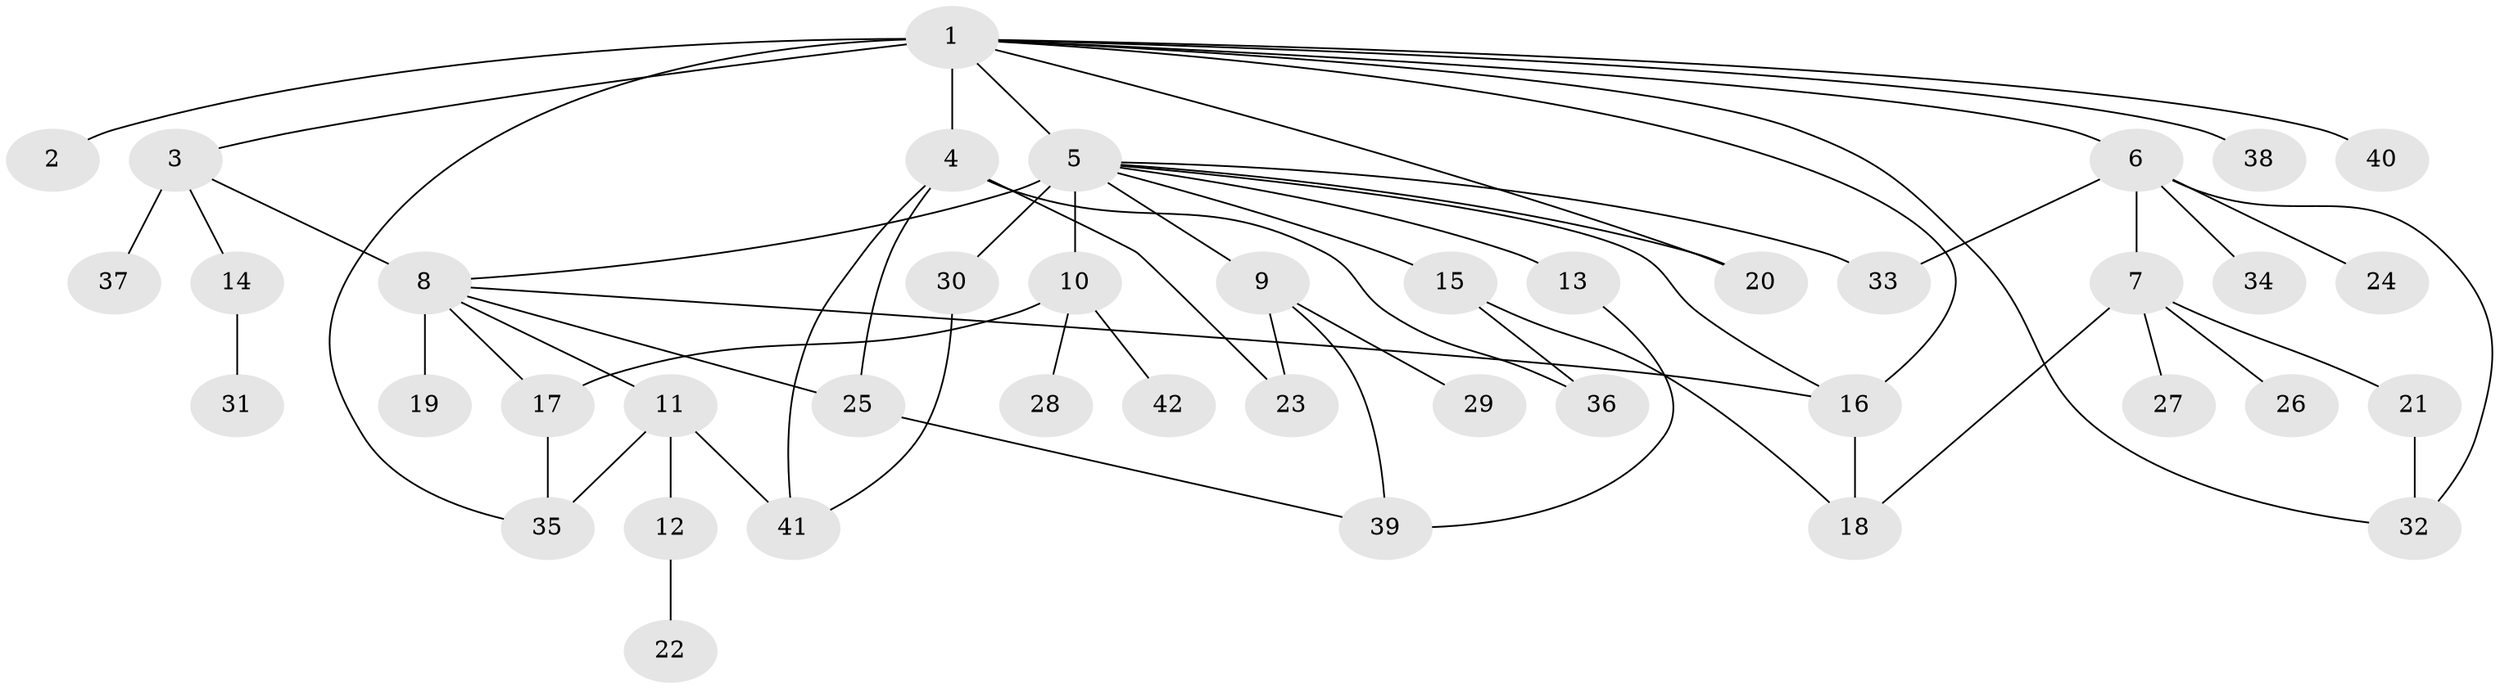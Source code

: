 // original degree distribution, {20: 0.007194244604316547, 3: 0.11510791366906475, 8: 0.014388489208633094, 29: 0.007194244604316547, 6: 0.02877697841726619, 12: 0.007194244604316547, 1: 0.5755395683453237, 7: 0.007194244604316547, 9: 0.007194244604316547, 4: 0.02877697841726619, 2: 0.19424460431654678, 5: 0.007194244604316547}
// Generated by graph-tools (version 1.1) at 2025/50/03/04/25 22:50:23]
// undirected, 42 vertices, 60 edges
graph export_dot {
  node [color=gray90,style=filled];
  1;
  2;
  3;
  4;
  5;
  6;
  7;
  8;
  9;
  10;
  11;
  12;
  13;
  14;
  15;
  16;
  17;
  18;
  19;
  20;
  21;
  22;
  23;
  24;
  25;
  26;
  27;
  28;
  29;
  30;
  31;
  32;
  33;
  34;
  35;
  36;
  37;
  38;
  39;
  40;
  41;
  42;
  1 -- 2 [weight=1.0];
  1 -- 3 [weight=1.0];
  1 -- 4 [weight=8.0];
  1 -- 5 [weight=1.0];
  1 -- 6 [weight=1.0];
  1 -- 16 [weight=1.0];
  1 -- 20 [weight=1.0];
  1 -- 32 [weight=1.0];
  1 -- 35 [weight=1.0];
  1 -- 38 [weight=1.0];
  1 -- 40 [weight=1.0];
  3 -- 8 [weight=1.0];
  3 -- 14 [weight=1.0];
  3 -- 37 [weight=4.0];
  4 -- 23 [weight=1.0];
  4 -- 25 [weight=1.0];
  4 -- 36 [weight=1.0];
  4 -- 41 [weight=1.0];
  5 -- 8 [weight=1.0];
  5 -- 9 [weight=1.0];
  5 -- 10 [weight=16.0];
  5 -- 13 [weight=1.0];
  5 -- 15 [weight=1.0];
  5 -- 16 [weight=1.0];
  5 -- 20 [weight=1.0];
  5 -- 30 [weight=1.0];
  5 -- 33 [weight=1.0];
  6 -- 7 [weight=1.0];
  6 -- 24 [weight=1.0];
  6 -- 32 [weight=1.0];
  6 -- 33 [weight=1.0];
  6 -- 34 [weight=1.0];
  7 -- 18 [weight=1.0];
  7 -- 21 [weight=1.0];
  7 -- 26 [weight=1.0];
  7 -- 27 [weight=1.0];
  8 -- 11 [weight=1.0];
  8 -- 16 [weight=1.0];
  8 -- 17 [weight=1.0];
  8 -- 19 [weight=5.0];
  8 -- 25 [weight=1.0];
  9 -- 23 [weight=1.0];
  9 -- 29 [weight=1.0];
  9 -- 39 [weight=1.0];
  10 -- 17 [weight=1.0];
  10 -- 28 [weight=1.0];
  10 -- 42 [weight=1.0];
  11 -- 12 [weight=1.0];
  11 -- 35 [weight=1.0];
  11 -- 41 [weight=1.0];
  12 -- 22 [weight=6.0];
  13 -- 39 [weight=1.0];
  14 -- 31 [weight=1.0];
  15 -- 18 [weight=1.0];
  15 -- 36 [weight=1.0];
  16 -- 18 [weight=1.0];
  17 -- 35 [weight=1.0];
  21 -- 32 [weight=3.0];
  25 -- 39 [weight=1.0];
  30 -- 41 [weight=1.0];
}
